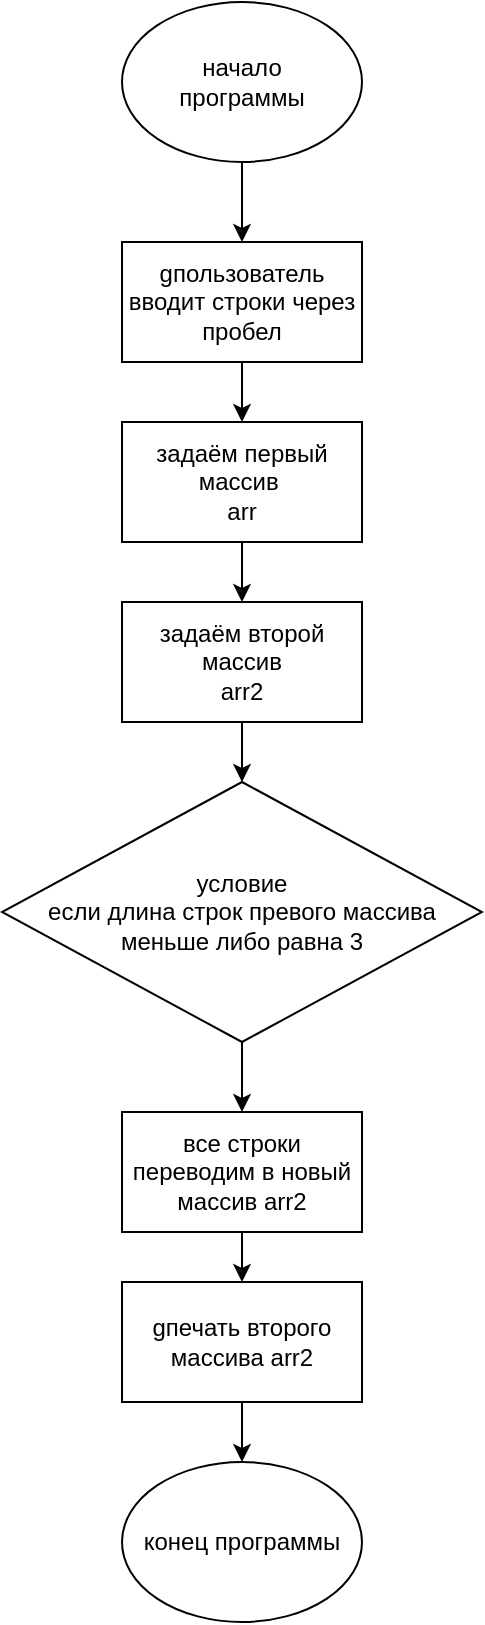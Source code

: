 <mxfile version="20.3.0" type="device"><diagram id="1dW_b0oZImYEMtJgLqNJ" name="Страница 1"><mxGraphModel dx="782" dy="809" grid="1" gridSize="10" guides="1" tooltips="1" connect="1" arrows="1" fold="1" page="1" pageScale="1" pageWidth="827" pageHeight="1169" math="0" shadow="0"><root><mxCell id="0"/><mxCell id="1" parent="0"/><mxCell id="Mmr4u-yKZraEfHXC87oo-15" style="edgeStyle=orthogonalEdgeStyle;rounded=0;orthogonalLoop=1;jettySize=auto;html=1;entryX=0.5;entryY=0;entryDx=0;entryDy=0;" edge="1" parent="1" source="Mmr4u-yKZraEfHXC87oo-1" target="Mmr4u-yKZraEfHXC87oo-3"><mxGeometry relative="1" as="geometry"/></mxCell><mxCell id="Mmr4u-yKZraEfHXC87oo-1" value="начало&lt;br&gt;программы" style="ellipse;whiteSpace=wrap;html=1;" vertex="1" parent="1"><mxGeometry x="294" y="30" width="120" height="80" as="geometry"/></mxCell><mxCell id="Mmr4u-yKZraEfHXC87oo-20" value="" style="edgeStyle=orthogonalEdgeStyle;rounded=0;orthogonalLoop=1;jettySize=auto;html=1;" edge="1" parent="1" source="Mmr4u-yKZraEfHXC87oo-2" target="Mmr4u-yKZraEfHXC87oo-5"><mxGeometry relative="1" as="geometry"/></mxCell><mxCell id="Mmr4u-yKZraEfHXC87oo-2" value="задаём первый массив&amp;nbsp;&lt;br&gt;arr" style="rounded=0;whiteSpace=wrap;html=1;" vertex="1" parent="1"><mxGeometry x="294" y="240" width="120" height="60" as="geometry"/></mxCell><mxCell id="Mmr4u-yKZraEfHXC87oo-19" value="" style="edgeStyle=orthogonalEdgeStyle;rounded=0;orthogonalLoop=1;jettySize=auto;html=1;" edge="1" parent="1" source="Mmr4u-yKZraEfHXC87oo-3" target="Mmr4u-yKZraEfHXC87oo-2"><mxGeometry relative="1" as="geometry"/></mxCell><mxCell id="Mmr4u-yKZraEfHXC87oo-3" value="gпользователь вводит строки через пробел" style="rounded=0;whiteSpace=wrap;html=1;" vertex="1" parent="1"><mxGeometry x="294" y="150" width="120" height="60" as="geometry"/></mxCell><mxCell id="Mmr4u-yKZraEfHXC87oo-21" value="" style="edgeStyle=orthogonalEdgeStyle;rounded=0;orthogonalLoop=1;jettySize=auto;html=1;" edge="1" parent="1" source="Mmr4u-yKZraEfHXC87oo-5" target="Mmr4u-yKZraEfHXC87oo-6"><mxGeometry relative="1" as="geometry"/></mxCell><mxCell id="Mmr4u-yKZraEfHXC87oo-5" value="задаём второй массив&lt;br&gt;arr2" style="rounded=0;whiteSpace=wrap;html=1;" vertex="1" parent="1"><mxGeometry x="294" y="330" width="120" height="60" as="geometry"/></mxCell><mxCell id="Mmr4u-yKZraEfHXC87oo-22" value="" style="edgeStyle=orthogonalEdgeStyle;rounded=0;orthogonalLoop=1;jettySize=auto;html=1;" edge="1" parent="1" source="Mmr4u-yKZraEfHXC87oo-6" target="Mmr4u-yKZraEfHXC87oo-9"><mxGeometry relative="1" as="geometry"/></mxCell><mxCell id="Mmr4u-yKZraEfHXC87oo-6" value="условие&lt;br&gt;если длина строк превого массива меньше либо равна 3" style="rhombus;whiteSpace=wrap;html=1;" vertex="1" parent="1"><mxGeometry x="234" y="420" width="240" height="130" as="geometry"/></mxCell><mxCell id="Mmr4u-yKZraEfHXC87oo-23" value="" style="edgeStyle=orthogonalEdgeStyle;rounded=0;orthogonalLoop=1;jettySize=auto;html=1;" edge="1" parent="1" source="Mmr4u-yKZraEfHXC87oo-9" target="Mmr4u-yKZraEfHXC87oo-10"><mxGeometry relative="1" as="geometry"/></mxCell><mxCell id="Mmr4u-yKZraEfHXC87oo-9" value="все строки переводим в новый массив arr2" style="rounded=0;whiteSpace=wrap;html=1;" vertex="1" parent="1"><mxGeometry x="294" y="585" width="120" height="60" as="geometry"/></mxCell><mxCell id="Mmr4u-yKZraEfHXC87oo-24" value="" style="edgeStyle=orthogonalEdgeStyle;rounded=0;orthogonalLoop=1;jettySize=auto;html=1;" edge="1" parent="1" source="Mmr4u-yKZraEfHXC87oo-10" target="Mmr4u-yKZraEfHXC87oo-11"><mxGeometry relative="1" as="geometry"/></mxCell><mxCell id="Mmr4u-yKZraEfHXC87oo-10" value="gпечать второго массива arr2" style="rounded=0;whiteSpace=wrap;html=1;" vertex="1" parent="1"><mxGeometry x="294" y="670" width="120" height="60" as="geometry"/></mxCell><mxCell id="Mmr4u-yKZraEfHXC87oo-11" value="конец программы" style="ellipse;whiteSpace=wrap;html=1;" vertex="1" parent="1"><mxGeometry x="294" y="760" width="120" height="80" as="geometry"/></mxCell></root></mxGraphModel></diagram></mxfile>